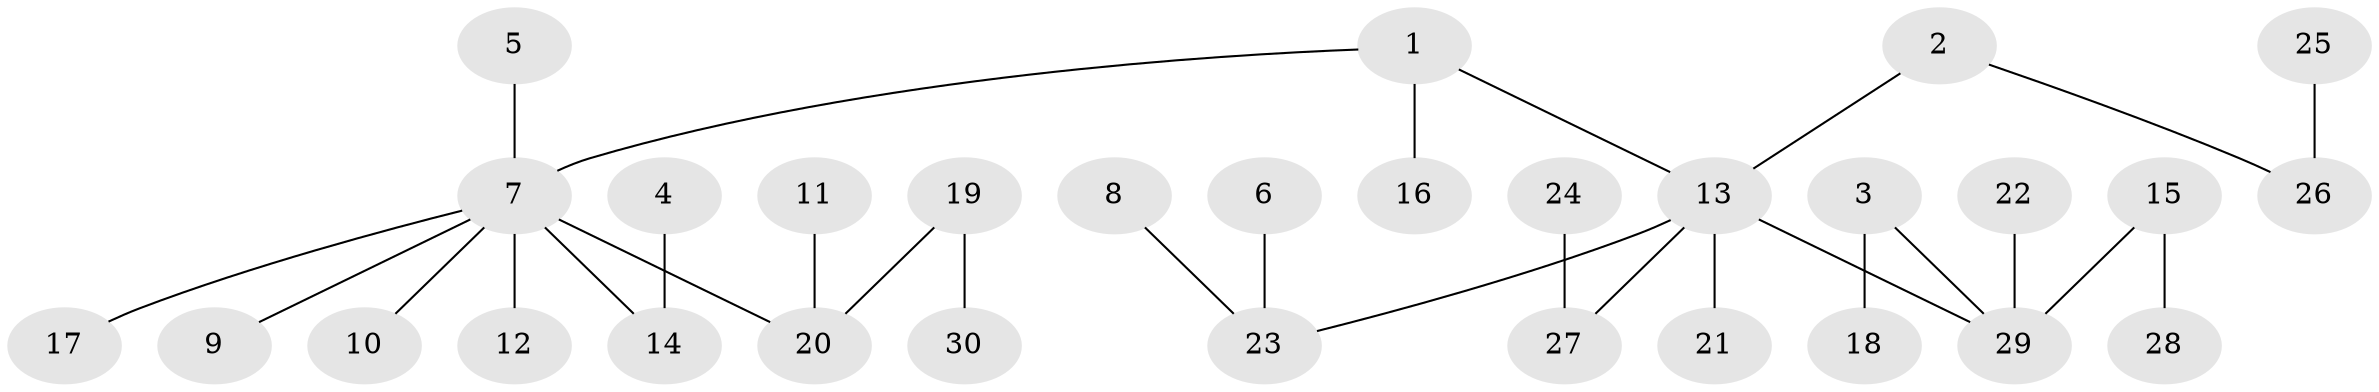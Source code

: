 // original degree distribution, {8: 0.01694915254237288, 3: 0.13559322033898305, 5: 0.03389830508474576, 2: 0.3389830508474576, 4: 0.03389830508474576, 1: 0.4406779661016949}
// Generated by graph-tools (version 1.1) at 2025/50/03/09/25 03:50:22]
// undirected, 30 vertices, 29 edges
graph export_dot {
graph [start="1"]
  node [color=gray90,style=filled];
  1;
  2;
  3;
  4;
  5;
  6;
  7;
  8;
  9;
  10;
  11;
  12;
  13;
  14;
  15;
  16;
  17;
  18;
  19;
  20;
  21;
  22;
  23;
  24;
  25;
  26;
  27;
  28;
  29;
  30;
  1 -- 7 [weight=1.0];
  1 -- 13 [weight=1.0];
  1 -- 16 [weight=1.0];
  2 -- 13 [weight=1.0];
  2 -- 26 [weight=1.0];
  3 -- 18 [weight=1.0];
  3 -- 29 [weight=1.0];
  4 -- 14 [weight=1.0];
  5 -- 7 [weight=1.0];
  6 -- 23 [weight=1.0];
  7 -- 9 [weight=1.0];
  7 -- 10 [weight=1.0];
  7 -- 12 [weight=1.0];
  7 -- 14 [weight=1.0];
  7 -- 17 [weight=1.0];
  7 -- 20 [weight=1.0];
  8 -- 23 [weight=1.0];
  11 -- 20 [weight=1.0];
  13 -- 21 [weight=1.0];
  13 -- 23 [weight=1.0];
  13 -- 27 [weight=1.0];
  13 -- 29 [weight=1.0];
  15 -- 28 [weight=1.0];
  15 -- 29 [weight=1.0];
  19 -- 20 [weight=1.0];
  19 -- 30 [weight=1.0];
  22 -- 29 [weight=1.0];
  24 -- 27 [weight=1.0];
  25 -- 26 [weight=1.0];
}

